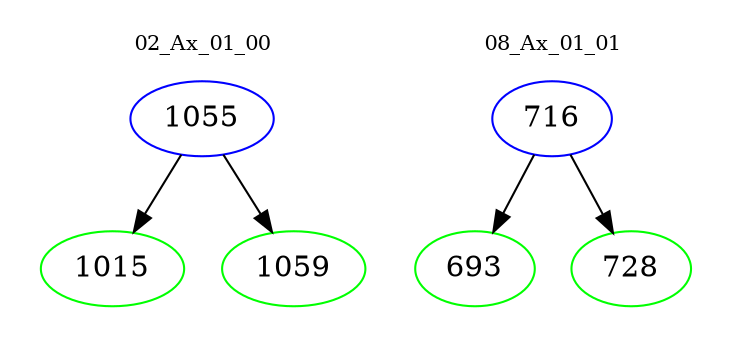 digraph{
subgraph cluster_0 {
color = white
label = "02_Ax_01_00";
fontsize=10;
T0_1055 [label="1055", color="blue"]
T0_1055 -> T0_1015 [color="black"]
T0_1015 [label="1015", color="green"]
T0_1055 -> T0_1059 [color="black"]
T0_1059 [label="1059", color="green"]
}
subgraph cluster_1 {
color = white
label = "08_Ax_01_01";
fontsize=10;
T1_716 [label="716", color="blue"]
T1_716 -> T1_693 [color="black"]
T1_693 [label="693", color="green"]
T1_716 -> T1_728 [color="black"]
T1_728 [label="728", color="green"]
}
}

